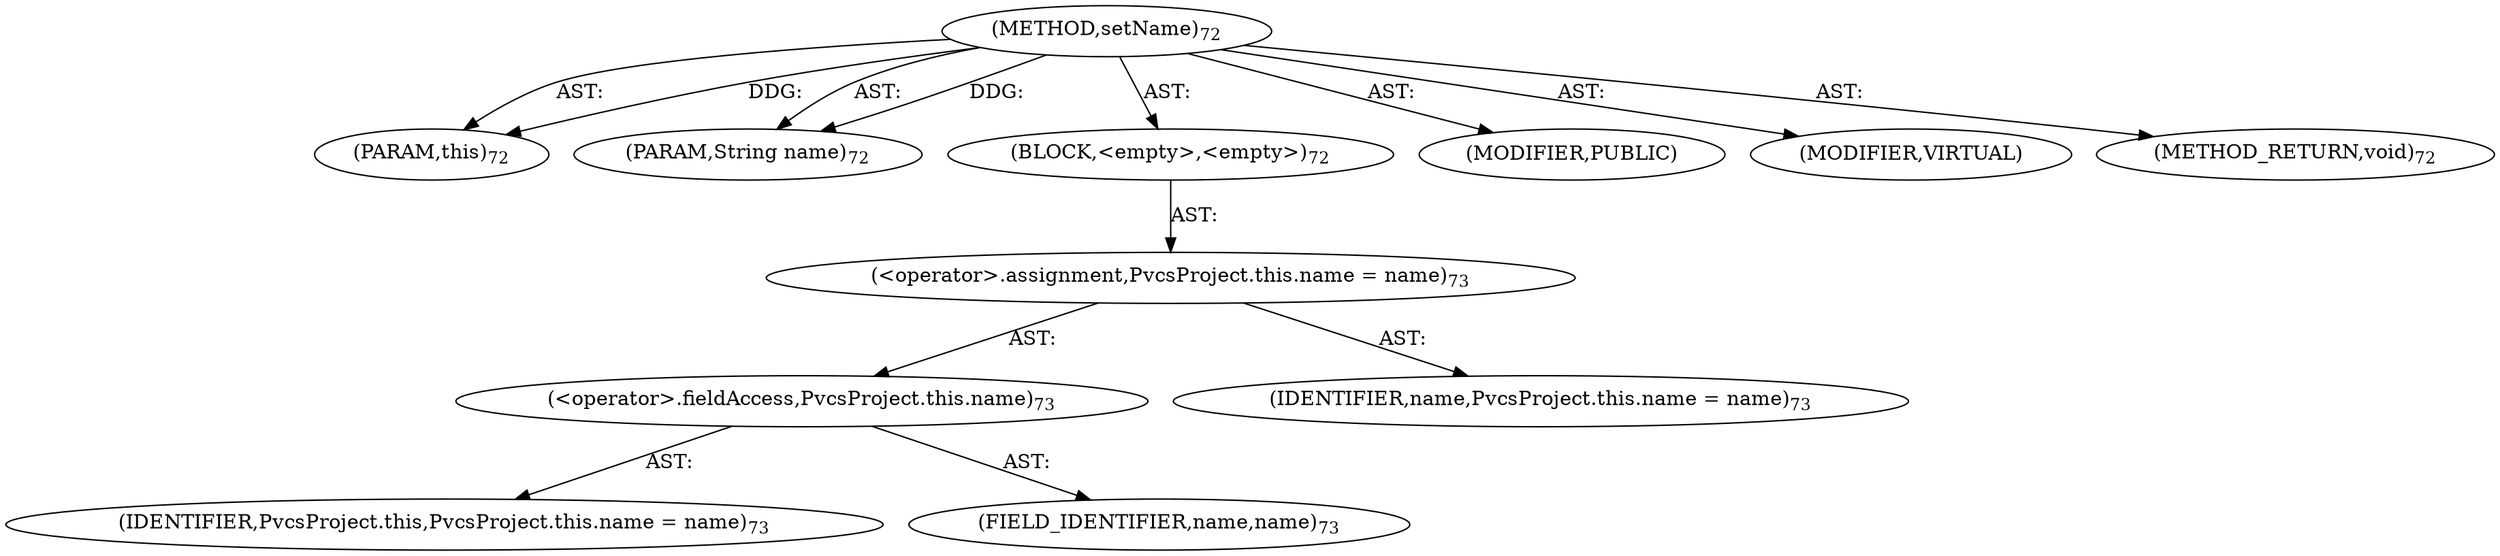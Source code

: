 digraph "setName" {  
"111669149697" [label = <(METHOD,setName)<SUB>72</SUB>> ]
"115964116992" [label = <(PARAM,this)<SUB>72</SUB>> ]
"115964116994" [label = <(PARAM,String name)<SUB>72</SUB>> ]
"25769803777" [label = <(BLOCK,&lt;empty&gt;,&lt;empty&gt;)<SUB>72</SUB>> ]
"30064771073" [label = <(&lt;operator&gt;.assignment,PvcsProject.this.name = name)<SUB>73</SUB>> ]
"30064771074" [label = <(&lt;operator&gt;.fieldAccess,PvcsProject.this.name)<SUB>73</SUB>> ]
"68719476736" [label = <(IDENTIFIER,PvcsProject.this,PvcsProject.this.name = name)<SUB>73</SUB>> ]
"55834574848" [label = <(FIELD_IDENTIFIER,name,name)<SUB>73</SUB>> ]
"68719476738" [label = <(IDENTIFIER,name,PvcsProject.this.name = name)<SUB>73</SUB>> ]
"133143986179" [label = <(MODIFIER,PUBLIC)> ]
"133143986180" [label = <(MODIFIER,VIRTUAL)> ]
"128849018881" [label = <(METHOD_RETURN,void)<SUB>72</SUB>> ]
  "111669149697" -> "115964116992"  [ label = "AST: "] 
  "111669149697" -> "115964116994"  [ label = "AST: "] 
  "111669149697" -> "25769803777"  [ label = "AST: "] 
  "111669149697" -> "133143986179"  [ label = "AST: "] 
  "111669149697" -> "133143986180"  [ label = "AST: "] 
  "111669149697" -> "128849018881"  [ label = "AST: "] 
  "25769803777" -> "30064771073"  [ label = "AST: "] 
  "30064771073" -> "30064771074"  [ label = "AST: "] 
  "30064771073" -> "68719476738"  [ label = "AST: "] 
  "30064771074" -> "68719476736"  [ label = "AST: "] 
  "30064771074" -> "55834574848"  [ label = "AST: "] 
  "111669149697" -> "115964116992"  [ label = "DDG: "] 
  "111669149697" -> "115964116994"  [ label = "DDG: "] 
}
